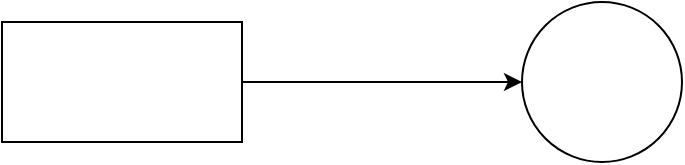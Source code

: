 <mxfile version="28.2.5">
  <diagram name="第 1 页" id="4H6BUgSoYHj9yC2sJu-G">
    <mxGraphModel dx="1234" dy="724" grid="1" gridSize="10" guides="1" tooltips="1" connect="1" arrows="1" fold="1" page="1" pageScale="1" pageWidth="827" pageHeight="1169" math="0" shadow="0">
      <root>
        <mxCell id="0" />
        <mxCell id="1" parent="0" />
        <mxCell id="p4xGc4HiNyp2KJgp635i-1" value="" style="ellipse;whiteSpace=wrap;html=1;" parent="1" vertex="1">
          <mxGeometry x="320" y="200" width="80" height="80" as="geometry" />
        </mxCell>
        <mxCell id="p4xGc4HiNyp2KJgp635i-4" style="edgeStyle=orthogonalEdgeStyle;rounded=0;orthogonalLoop=1;jettySize=auto;html=1;exitX=1;exitY=0.5;exitDx=0;exitDy=0;" parent="1" source="p4xGc4HiNyp2KJgp635i-3" target="p4xGc4HiNyp2KJgp635i-1" edge="1">
          <mxGeometry relative="1" as="geometry" />
        </mxCell>
        <mxCell id="p4xGc4HiNyp2KJgp635i-3" value="" style="whiteSpace=wrap;html=1;" parent="1" vertex="1">
          <mxGeometry x="60" y="210" width="120" height="60" as="geometry" />
        </mxCell>
      </root>
    </mxGraphModel>
  </diagram>
</mxfile>
